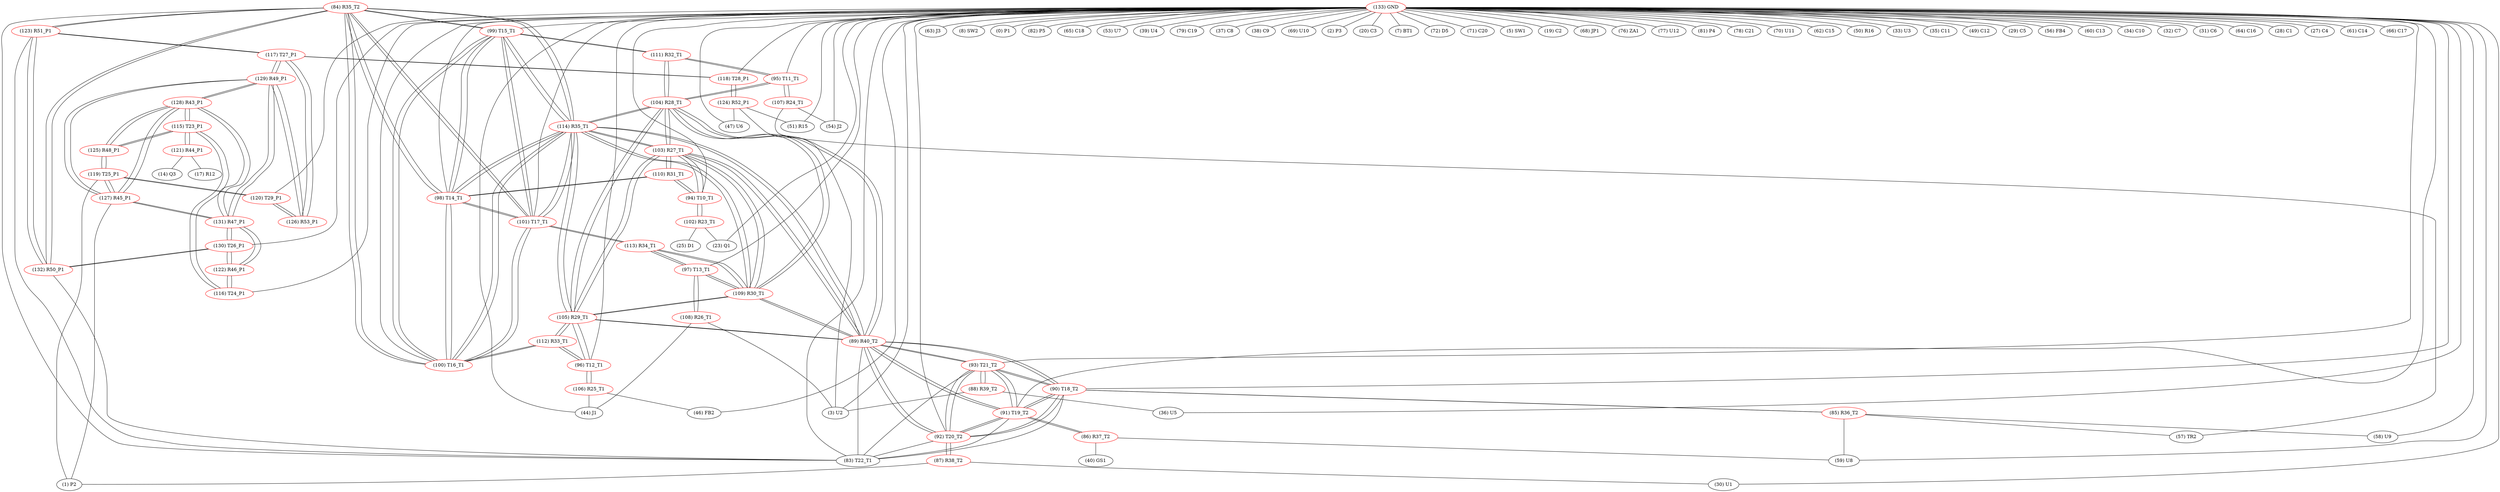 graph {
	84 [label="(84) R35_T2" color=red]
	99 [label="(99) T15_T1"]
	100 [label="(100) T16_T1"]
	98 [label="(98) T14_T1"]
	101 [label="(101) T17_T1"]
	114 [label="(114) R35_T1"]
	123 [label="(123) R51_P1"]
	132 [label="(132) R50_P1"]
	83 [label="(83) T22_T1"]
	85 [label="(85) R36_T2" color=red]
	59 [label="(59) U8"]
	58 [label="(58) U9"]
	57 [label="(57) TR2"]
	90 [label="(90) T18_T2"]
	86 [label="(86) R37_T2" color=red]
	59 [label="(59) U8"]
	40 [label="(40) GS1"]
	91 [label="(91) T19_T2"]
	87 [label="(87) R38_T2" color=red]
	30 [label="(30) U1"]
	1 [label="(1) P2"]
	92 [label="(92) T20_T2"]
	88 [label="(88) R39_T2" color=red]
	36 [label="(36) U5"]
	3 [label="(3) U2"]
	93 [label="(93) T21_T2"]
	89 [label="(89) R40_T2" color=red]
	91 [label="(91) T19_T2"]
	92 [label="(92) T20_T2"]
	93 [label="(93) T21_T2"]
	83 [label="(83) T22_T1"]
	90 [label="(90) T18_T2"]
	105 [label="(105) R29_T1"]
	104 [label="(104) R28_T1"]
	109 [label="(109) R30_T1"]
	103 [label="(103) R27_T1"]
	114 [label="(114) R35_T1"]
	90 [label="(90) T18_T2" color=red]
	91 [label="(91) T19_T2"]
	92 [label="(92) T20_T2"]
	93 [label="(93) T21_T2"]
	83 [label="(83) T22_T1"]
	89 [label="(89) R40_T2"]
	85 [label="(85) R36_T2"]
	91 [label="(91) T19_T2" color=red]
	92 [label="(92) T20_T2"]
	93 [label="(93) T21_T2"]
	83 [label="(83) T22_T1"]
	90 [label="(90) T18_T2"]
	89 [label="(89) R40_T2"]
	86 [label="(86) R37_T2"]
	92 [label="(92) T20_T2" color=red]
	91 [label="(91) T19_T2"]
	93 [label="(93) T21_T2"]
	83 [label="(83) T22_T1"]
	90 [label="(90) T18_T2"]
	89 [label="(89) R40_T2"]
	87 [label="(87) R38_T2"]
	93 [label="(93) T21_T2" color=red]
	91 [label="(91) T19_T2"]
	92 [label="(92) T20_T2"]
	83 [label="(83) T22_T1"]
	90 [label="(90) T18_T2"]
	89 [label="(89) R40_T2"]
	88 [label="(88) R39_T2"]
	94 [label="(94) T10_T1" color=red]
	102 [label="(102) R23_T1"]
	103 [label="(103) R27_T1"]
	110 [label="(110) R31_T1"]
	95 [label="(95) T11_T1" color=red]
	107 [label="(107) R24_T1"]
	111 [label="(111) R32_T1"]
	104 [label="(104) R28_T1"]
	96 [label="(96) T12_T1" color=red]
	112 [label="(112) R33_T1"]
	105 [label="(105) R29_T1"]
	106 [label="(106) R25_T1"]
	97 [label="(97) T13_T1" color=red]
	109 [label="(109) R30_T1"]
	113 [label="(113) R34_T1"]
	108 [label="(108) R26_T1"]
	98 [label="(98) T14_T1" color=red]
	99 [label="(99) T15_T1"]
	100 [label="(100) T16_T1"]
	101 [label="(101) T17_T1"]
	84 [label="(84) R35_T2"]
	114 [label="(114) R35_T1"]
	110 [label="(110) R31_T1"]
	99 [label="(99) T15_T1" color=red]
	100 [label="(100) T16_T1"]
	98 [label="(98) T14_T1"]
	101 [label="(101) T17_T1"]
	84 [label="(84) R35_T2"]
	114 [label="(114) R35_T1"]
	111 [label="(111) R32_T1"]
	100 [label="(100) T16_T1" color=red]
	99 [label="(99) T15_T1"]
	98 [label="(98) T14_T1"]
	101 [label="(101) T17_T1"]
	84 [label="(84) R35_T2"]
	114 [label="(114) R35_T1"]
	112 [label="(112) R33_T1"]
	101 [label="(101) T17_T1" color=red]
	99 [label="(99) T15_T1"]
	100 [label="(100) T16_T1"]
	98 [label="(98) T14_T1"]
	84 [label="(84) R35_T2"]
	114 [label="(114) R35_T1"]
	113 [label="(113) R34_T1"]
	102 [label="(102) R23_T1" color=red]
	23 [label="(23) Q1"]
	25 [label="(25) D1"]
	94 [label="(94) T10_T1"]
	103 [label="(103) R27_T1" color=red]
	89 [label="(89) R40_T2"]
	105 [label="(105) R29_T1"]
	104 [label="(104) R28_T1"]
	109 [label="(109) R30_T1"]
	114 [label="(114) R35_T1"]
	94 [label="(94) T10_T1"]
	110 [label="(110) R31_T1"]
	104 [label="(104) R28_T1" color=red]
	89 [label="(89) R40_T2"]
	105 [label="(105) R29_T1"]
	109 [label="(109) R30_T1"]
	103 [label="(103) R27_T1"]
	114 [label="(114) R35_T1"]
	111 [label="(111) R32_T1"]
	95 [label="(95) T11_T1"]
	105 [label="(105) R29_T1" color=red]
	89 [label="(89) R40_T2"]
	104 [label="(104) R28_T1"]
	109 [label="(109) R30_T1"]
	103 [label="(103) R27_T1"]
	114 [label="(114) R35_T1"]
	112 [label="(112) R33_T1"]
	96 [label="(96) T12_T1"]
	106 [label="(106) R25_T1" color=red]
	44 [label="(44) J1"]
	46 [label="(46) FB2"]
	96 [label="(96) T12_T1"]
	107 [label="(107) R24_T1" color=red]
	57 [label="(57) TR2"]
	54 [label="(54) J2"]
	95 [label="(95) T11_T1"]
	108 [label="(108) R26_T1" color=red]
	3 [label="(3) U2"]
	44 [label="(44) J1"]
	97 [label="(97) T13_T1"]
	109 [label="(109) R30_T1" color=red]
	89 [label="(89) R40_T2"]
	105 [label="(105) R29_T1"]
	104 [label="(104) R28_T1"]
	103 [label="(103) R27_T1"]
	114 [label="(114) R35_T1"]
	113 [label="(113) R34_T1"]
	97 [label="(97) T13_T1"]
	110 [label="(110) R31_T1" color=red]
	103 [label="(103) R27_T1"]
	94 [label="(94) T10_T1"]
	98 [label="(98) T14_T1"]
	111 [label="(111) R32_T1" color=red]
	99 [label="(99) T15_T1"]
	95 [label="(95) T11_T1"]
	104 [label="(104) R28_T1"]
	112 [label="(112) R33_T1" color=red]
	100 [label="(100) T16_T1"]
	96 [label="(96) T12_T1"]
	105 [label="(105) R29_T1"]
	113 [label="(113) R34_T1" color=red]
	101 [label="(101) T17_T1"]
	109 [label="(109) R30_T1"]
	97 [label="(97) T13_T1"]
	114 [label="(114) R35_T1" color=red]
	99 [label="(99) T15_T1"]
	100 [label="(100) T16_T1"]
	98 [label="(98) T14_T1"]
	101 [label="(101) T17_T1"]
	84 [label="(84) R35_T2"]
	89 [label="(89) R40_T2"]
	105 [label="(105) R29_T1"]
	104 [label="(104) R28_T1"]
	109 [label="(109) R30_T1"]
	103 [label="(103) R27_T1"]
	115 [label="(115) T23_P1" color=red]
	125 [label="(125) R48_P1"]
	128 [label="(128) R43_P1"]
	116 [label="(116) T24_P1"]
	121 [label="(121) R44_P1"]
	116 [label="(116) T24_P1" color=red]
	122 [label="(122) R46_P1"]
	115 [label="(115) T23_P1"]
	117 [label="(117) T27_P1" color=red]
	123 [label="(123) R51_P1"]
	118 [label="(118) T28_P1"]
	126 [label="(126) R53_P1"]
	129 [label="(129) R49_P1"]
	118 [label="(118) T28_P1" color=red]
	124 [label="(124) R52_P1"]
	117 [label="(117) T27_P1"]
	119 [label="(119) T25_P1" color=red]
	120 [label="(120) T29_P1"]
	125 [label="(125) R48_P1"]
	127 [label="(127) R45_P1"]
	1 [label="(1) P2"]
	120 [label="(120) T29_P1" color=red]
	119 [label="(119) T25_P1"]
	126 [label="(126) R53_P1"]
	121 [label="(121) R44_P1" color=red]
	17 [label="(17) R12"]
	14 [label="(14) Q3"]
	115 [label="(115) T23_P1"]
	122 [label="(122) R46_P1" color=red]
	130 [label="(130) T26_P1"]
	131 [label="(131) R47_P1"]
	116 [label="(116) T24_P1"]
	123 [label="(123) R51_P1" color=red]
	117 [label="(117) T27_P1"]
	132 [label="(132) R50_P1"]
	83 [label="(83) T22_T1"]
	84 [label="(84) R35_T2"]
	124 [label="(124) R52_P1" color=red]
	47 [label="(47) U6"]
	51 [label="(51) R15"]
	3 [label="(3) U2"]
	118 [label="(118) T28_P1"]
	125 [label="(125) R48_P1" color=red]
	119 [label="(119) T25_P1"]
	115 [label="(115) T23_P1"]
	128 [label="(128) R43_P1"]
	126 [label="(126) R53_P1" color=red]
	120 [label="(120) T29_P1"]
	117 [label="(117) T27_P1"]
	129 [label="(129) R49_P1"]
	127 [label="(127) R45_P1" color=red]
	131 [label="(131) R47_P1"]
	128 [label="(128) R43_P1"]
	129 [label="(129) R49_P1"]
	119 [label="(119) T25_P1"]
	1 [label="(1) P2"]
	128 [label="(128) R43_P1" color=red]
	125 [label="(125) R48_P1"]
	115 [label="(115) T23_P1"]
	131 [label="(131) R47_P1"]
	127 [label="(127) R45_P1"]
	129 [label="(129) R49_P1"]
	129 [label="(129) R49_P1" color=red]
	131 [label="(131) R47_P1"]
	127 [label="(127) R45_P1"]
	128 [label="(128) R43_P1"]
	117 [label="(117) T27_P1"]
	126 [label="(126) R53_P1"]
	130 [label="(130) T26_P1" color=red]
	132 [label="(132) R50_P1"]
	122 [label="(122) R46_P1"]
	131 [label="(131) R47_P1"]
	131 [label="(131) R47_P1" color=red]
	127 [label="(127) R45_P1"]
	128 [label="(128) R43_P1"]
	129 [label="(129) R49_P1"]
	130 [label="(130) T26_P1"]
	122 [label="(122) R46_P1"]
	132 [label="(132) R50_P1" color=red]
	130 [label="(130) T26_P1"]
	123 [label="(123) R51_P1"]
	83 [label="(83) T22_T1"]
	84 [label="(84) R35_T2"]
	133 [label="(133) GND" color=red]
	63 [label="(63) J3"]
	8 [label="(8) SW2"]
	0 [label="(0) P1"]
	82 [label="(82) P5"]
	65 [label="(65) C18"]
	53 [label="(53) U7"]
	39 [label="(39) U4"]
	79 [label="(79) C19"]
	23 [label="(23) Q1"]
	37 [label="(37) C8"]
	38 [label="(38) C9"]
	69 [label="(69) U10"]
	36 [label="(36) U5"]
	2 [label="(2) P3"]
	3 [label="(3) U2"]
	20 [label="(20) C3"]
	7 [label="(7) BT1"]
	72 [label="(72) D5"]
	71 [label="(71) C20"]
	5 [label="(5) SW1"]
	19 [label="(19) C2"]
	68 [label="(68) JP1"]
	76 [label="(76) ZA1"]
	77 [label="(77) U12"]
	81 [label="(81) P4"]
	78 [label="(78) C21"]
	70 [label="(70) U11"]
	59 [label="(59) U8"]
	62 [label="(62) C15"]
	46 [label="(46) FB2"]
	50 [label="(50) R16"]
	51 [label="(51) R15"]
	33 [label="(33) U3"]
	35 [label="(35) C11"]
	49 [label="(49) C12"]
	29 [label="(29) C5"]
	58 [label="(58) U9"]
	56 [label="(56) FB4"]
	60 [label="(60) C13"]
	54 [label="(54) J2"]
	34 [label="(34) C10"]
	32 [label="(32) C7"]
	31 [label="(31) C6"]
	64 [label="(64) C16"]
	30 [label="(30) U1"]
	28 [label="(28) C1"]
	27 [label="(27) C4"]
	61 [label="(61) C14"]
	66 [label="(66) C17"]
	44 [label="(44) J1"]
	47 [label="(47) U6"]
	97 [label="(97) T13_T1"]
	90 [label="(90) T18_T2"]
	91 [label="(91) T19_T2"]
	96 [label="(96) T12_T1"]
	99 [label="(99) T15_T1"]
	98 [label="(98) T14_T1"]
	92 [label="(92) T20_T2"]
	93 [label="(93) T21_T2"]
	95 [label="(95) T11_T1"]
	94 [label="(94) T10_T1"]
	83 [label="(83) T22_T1"]
	100 [label="(100) T16_T1"]
	101 [label="(101) T17_T1"]
	130 [label="(130) T26_P1"]
	116 [label="(116) T24_P1"]
	120 [label="(120) T29_P1"]
	118 [label="(118) T28_P1"]
	84 -- 99
	84 -- 100
	84 -- 98
	84 -- 101
	84 -- 114
	84 -- 123
	84 -- 132
	84 -- 83
	85 -- 59
	85 -- 58
	85 -- 57
	85 -- 90
	86 -- 59
	86 -- 40
	86 -- 91
	87 -- 30
	87 -- 1
	87 -- 92
	88 -- 36
	88 -- 3
	88 -- 93
	89 -- 91
	89 -- 92
	89 -- 93
	89 -- 83
	89 -- 90
	89 -- 105
	89 -- 104
	89 -- 109
	89 -- 103
	89 -- 114
	90 -- 91
	90 -- 92
	90 -- 93
	90 -- 83
	90 -- 89
	90 -- 85
	91 -- 92
	91 -- 93
	91 -- 83
	91 -- 90
	91 -- 89
	91 -- 86
	92 -- 91
	92 -- 93
	92 -- 83
	92 -- 90
	92 -- 89
	92 -- 87
	93 -- 91
	93 -- 92
	93 -- 83
	93 -- 90
	93 -- 89
	93 -- 88
	94 -- 102
	94 -- 103
	94 -- 110
	95 -- 107
	95 -- 111
	95 -- 104
	96 -- 112
	96 -- 105
	96 -- 106
	97 -- 109
	97 -- 113
	97 -- 108
	98 -- 99
	98 -- 100
	98 -- 101
	98 -- 84
	98 -- 114
	98 -- 110
	99 -- 100
	99 -- 98
	99 -- 101
	99 -- 84
	99 -- 114
	99 -- 111
	100 -- 99
	100 -- 98
	100 -- 101
	100 -- 84
	100 -- 114
	100 -- 112
	101 -- 99
	101 -- 100
	101 -- 98
	101 -- 84
	101 -- 114
	101 -- 113
	102 -- 23
	102 -- 25
	102 -- 94
	103 -- 89
	103 -- 105
	103 -- 104
	103 -- 109
	103 -- 114
	103 -- 94
	103 -- 110
	104 -- 89
	104 -- 105
	104 -- 109
	104 -- 103
	104 -- 114
	104 -- 111
	104 -- 95
	105 -- 89
	105 -- 104
	105 -- 109
	105 -- 103
	105 -- 114
	105 -- 112
	105 -- 96
	106 -- 44
	106 -- 46
	106 -- 96
	107 -- 57
	107 -- 54
	107 -- 95
	108 -- 3
	108 -- 44
	108 -- 97
	109 -- 89
	109 -- 105
	109 -- 104
	109 -- 103
	109 -- 114
	109 -- 113
	109 -- 97
	110 -- 103
	110 -- 94
	110 -- 98
	111 -- 99
	111 -- 95
	111 -- 104
	112 -- 100
	112 -- 96
	112 -- 105
	113 -- 101
	113 -- 109
	113 -- 97
	114 -- 99
	114 -- 100
	114 -- 98
	114 -- 101
	114 -- 84
	114 -- 89
	114 -- 105
	114 -- 104
	114 -- 109
	114 -- 103
	115 -- 125
	115 -- 128
	115 -- 116
	115 -- 121
	116 -- 122
	116 -- 115
	117 -- 123
	117 -- 118
	117 -- 126
	117 -- 129
	118 -- 124
	118 -- 117
	119 -- 120
	119 -- 125
	119 -- 127
	119 -- 1
	120 -- 119
	120 -- 126
	121 -- 17
	121 -- 14
	121 -- 115
	122 -- 130
	122 -- 131
	122 -- 116
	123 -- 117
	123 -- 132
	123 -- 83
	123 -- 84
	124 -- 47
	124 -- 51
	124 -- 3
	124 -- 118
	125 -- 119
	125 -- 115
	125 -- 128
	126 -- 120
	126 -- 117
	126 -- 129
	127 -- 131
	127 -- 128
	127 -- 129
	127 -- 119
	127 -- 1
	128 -- 125
	128 -- 115
	128 -- 131
	128 -- 127
	128 -- 129
	129 -- 131
	129 -- 127
	129 -- 128
	129 -- 117
	129 -- 126
	130 -- 132
	130 -- 122
	130 -- 131
	131 -- 127
	131 -- 128
	131 -- 129
	131 -- 130
	131 -- 122
	132 -- 130
	132 -- 123
	132 -- 83
	132 -- 84
	133 -- 63
	133 -- 8
	133 -- 0
	133 -- 82
	133 -- 65
	133 -- 53
	133 -- 39
	133 -- 79
	133 -- 23
	133 -- 37
	133 -- 38
	133 -- 69
	133 -- 36
	133 -- 2
	133 -- 3
	133 -- 20
	133 -- 7
	133 -- 72
	133 -- 71
	133 -- 5
	133 -- 19
	133 -- 68
	133 -- 76
	133 -- 77
	133 -- 81
	133 -- 78
	133 -- 70
	133 -- 59
	133 -- 62
	133 -- 46
	133 -- 50
	133 -- 51
	133 -- 33
	133 -- 35
	133 -- 49
	133 -- 29
	133 -- 58
	133 -- 56
	133 -- 60
	133 -- 54
	133 -- 34
	133 -- 32
	133 -- 31
	133 -- 64
	133 -- 30
	133 -- 28
	133 -- 27
	133 -- 61
	133 -- 66
	133 -- 44
	133 -- 47
	133 -- 97
	133 -- 90
	133 -- 91
	133 -- 96
	133 -- 99
	133 -- 98
	133 -- 92
	133 -- 93
	133 -- 95
	133 -- 94
	133 -- 83
	133 -- 100
	133 -- 101
	133 -- 130
	133 -- 116
	133 -- 120
	133 -- 118
}
